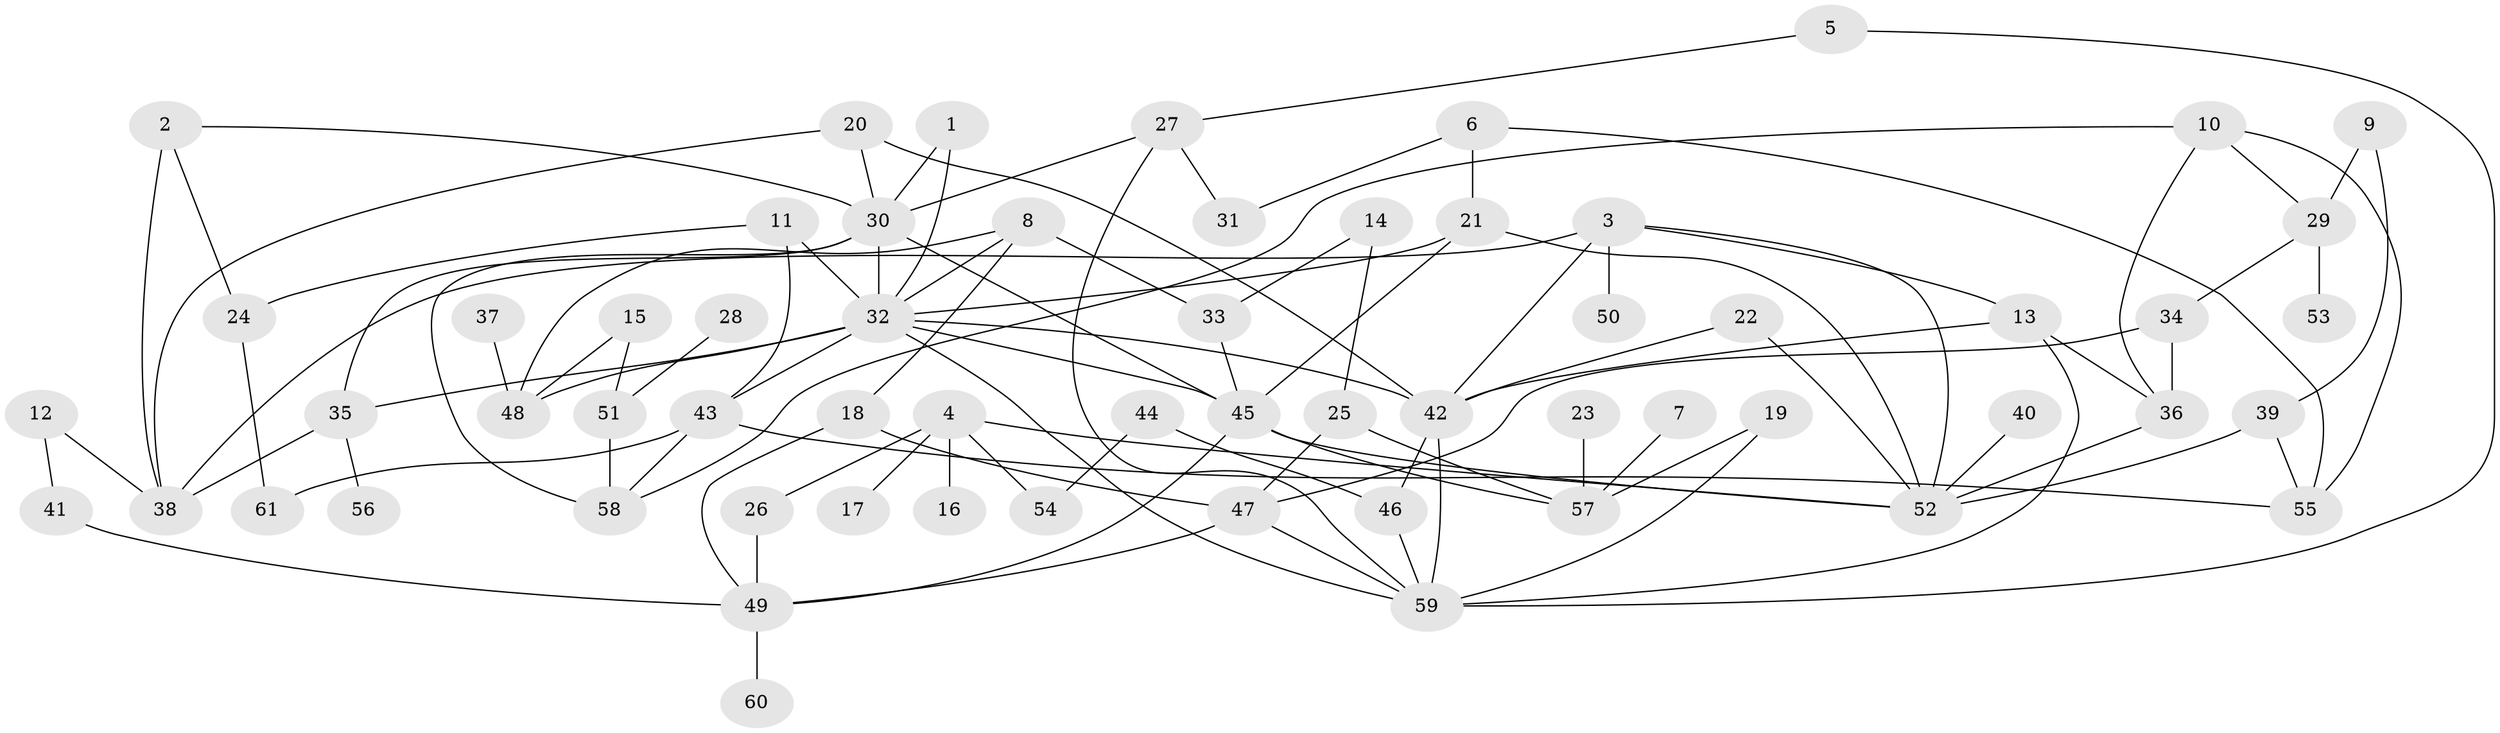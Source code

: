 // original degree distribution, {2: 0.3884297520661157, 9: 0.01652892561983471, 5: 0.049586776859504134, 7: 0.01652892561983471, 4: 0.09917355371900827, 3: 0.23140495867768596, 6: 0.03305785123966942, 1: 0.1652892561983471}
// Generated by graph-tools (version 1.1) at 2025/49/03/09/25 03:49:18]
// undirected, 61 vertices, 102 edges
graph export_dot {
graph [start="1"]
  node [color=gray90,style=filled];
  1;
  2;
  3;
  4;
  5;
  6;
  7;
  8;
  9;
  10;
  11;
  12;
  13;
  14;
  15;
  16;
  17;
  18;
  19;
  20;
  21;
  22;
  23;
  24;
  25;
  26;
  27;
  28;
  29;
  30;
  31;
  32;
  33;
  34;
  35;
  36;
  37;
  38;
  39;
  40;
  41;
  42;
  43;
  44;
  45;
  46;
  47;
  48;
  49;
  50;
  51;
  52;
  53;
  54;
  55;
  56;
  57;
  58;
  59;
  60;
  61;
  1 -- 30 [weight=1.0];
  1 -- 32 [weight=1.0];
  2 -- 24 [weight=1.0];
  2 -- 30 [weight=1.0];
  2 -- 38 [weight=1.0];
  3 -- 13 [weight=1.0];
  3 -- 38 [weight=1.0];
  3 -- 42 [weight=1.0];
  3 -- 50 [weight=1.0];
  3 -- 52 [weight=1.0];
  4 -- 16 [weight=1.0];
  4 -- 17 [weight=1.0];
  4 -- 26 [weight=1.0];
  4 -- 52 [weight=1.0];
  4 -- 54 [weight=1.0];
  5 -- 27 [weight=1.0];
  5 -- 59 [weight=1.0];
  6 -- 21 [weight=1.0];
  6 -- 31 [weight=1.0];
  6 -- 55 [weight=1.0];
  7 -- 57 [weight=1.0];
  8 -- 18 [weight=1.0];
  8 -- 32 [weight=1.0];
  8 -- 33 [weight=1.0];
  8 -- 48 [weight=1.0];
  9 -- 29 [weight=1.0];
  9 -- 39 [weight=1.0];
  10 -- 29 [weight=1.0];
  10 -- 36 [weight=1.0];
  10 -- 55 [weight=1.0];
  10 -- 58 [weight=1.0];
  11 -- 24 [weight=1.0];
  11 -- 32 [weight=1.0];
  11 -- 43 [weight=1.0];
  12 -- 38 [weight=1.0];
  12 -- 41 [weight=1.0];
  13 -- 36 [weight=1.0];
  13 -- 42 [weight=1.0];
  13 -- 59 [weight=1.0];
  14 -- 25 [weight=1.0];
  14 -- 33 [weight=1.0];
  15 -- 48 [weight=1.0];
  15 -- 51 [weight=1.0];
  18 -- 47 [weight=1.0];
  18 -- 49 [weight=1.0];
  19 -- 57 [weight=1.0];
  19 -- 59 [weight=1.0];
  20 -- 30 [weight=1.0];
  20 -- 38 [weight=1.0];
  20 -- 42 [weight=1.0];
  21 -- 32 [weight=1.0];
  21 -- 45 [weight=1.0];
  21 -- 52 [weight=1.0];
  22 -- 42 [weight=1.0];
  22 -- 52 [weight=1.0];
  23 -- 57 [weight=1.0];
  24 -- 61 [weight=1.0];
  25 -- 47 [weight=1.0];
  25 -- 57 [weight=1.0];
  26 -- 49 [weight=1.0];
  27 -- 30 [weight=1.0];
  27 -- 31 [weight=1.0];
  27 -- 59 [weight=1.0];
  28 -- 51 [weight=1.0];
  29 -- 34 [weight=1.0];
  29 -- 53 [weight=1.0];
  30 -- 32 [weight=1.0];
  30 -- 35 [weight=1.0];
  30 -- 45 [weight=2.0];
  30 -- 58 [weight=1.0];
  32 -- 35 [weight=1.0];
  32 -- 42 [weight=1.0];
  32 -- 43 [weight=1.0];
  32 -- 45 [weight=1.0];
  32 -- 48 [weight=1.0];
  32 -- 59 [weight=1.0];
  33 -- 45 [weight=1.0];
  34 -- 36 [weight=1.0];
  34 -- 47 [weight=1.0];
  35 -- 38 [weight=1.0];
  35 -- 56 [weight=1.0];
  36 -- 52 [weight=1.0];
  37 -- 48 [weight=1.0];
  39 -- 52 [weight=1.0];
  39 -- 55 [weight=1.0];
  40 -- 52 [weight=1.0];
  41 -- 49 [weight=1.0];
  42 -- 46 [weight=1.0];
  42 -- 59 [weight=1.0];
  43 -- 55 [weight=1.0];
  43 -- 58 [weight=1.0];
  43 -- 61 [weight=1.0];
  44 -- 46 [weight=1.0];
  44 -- 54 [weight=1.0];
  45 -- 49 [weight=1.0];
  45 -- 52 [weight=1.0];
  45 -- 57 [weight=1.0];
  46 -- 59 [weight=1.0];
  47 -- 49 [weight=1.0];
  47 -- 59 [weight=1.0];
  49 -- 60 [weight=1.0];
  51 -- 58 [weight=1.0];
}
